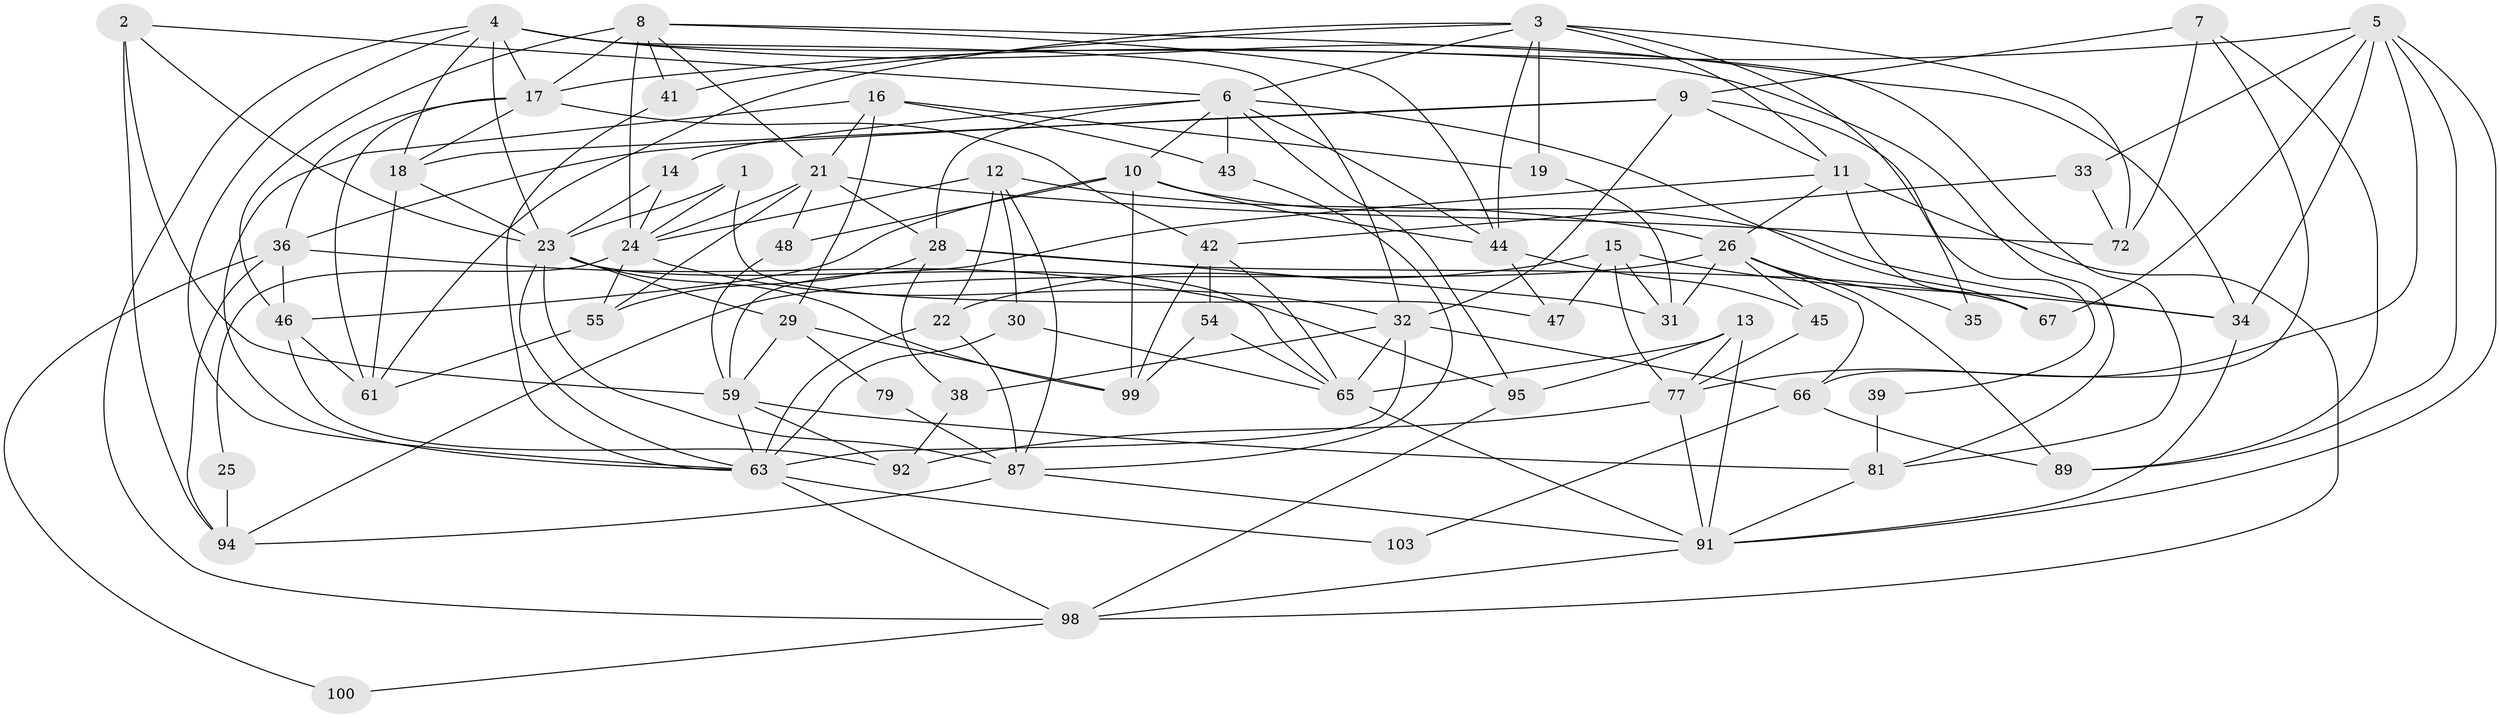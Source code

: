 // original degree distribution, {3: 0.25961538461538464, 4: 0.28846153846153844, 5: 0.14423076923076922, 6: 0.1346153846153846, 2: 0.1346153846153846, 7: 0.038461538461538464}
// Generated by graph-tools (version 1.1) at 2025/11/02/27/25 16:11:19]
// undirected, 66 vertices, 165 edges
graph export_dot {
graph [start="1"]
  node [color=gray90,style=filled];
  1;
  2 [super="+60"];
  3 [super="+83"];
  4 [super="+68"];
  5 [super="+64"];
  6 [super="+49"];
  7;
  8 [super="+20"];
  9 [super="+84"];
  10 [super="+75"];
  11 [super="+62"];
  12 [super="+57"];
  13;
  14;
  15 [super="+50"];
  16 [super="+27"];
  17 [super="+96"];
  18 [super="+70"];
  19;
  21 [super="+78"];
  22 [super="+90"];
  23 [super="+53"];
  24 [super="+102"];
  25;
  26 [super="+40"];
  28 [super="+58"];
  29 [super="+37"];
  30 [super="+52"];
  31;
  32 [super="+76"];
  33;
  34 [super="+104"];
  35 [super="+51"];
  36;
  38;
  39;
  41 [super="+74"];
  42 [super="+85"];
  43;
  44 [super="+86"];
  45;
  46 [super="+56"];
  47;
  48 [super="+71"];
  54;
  55;
  59 [super="+69"];
  61 [super="+80"];
  63 [super="+73"];
  65 [super="+88"];
  66;
  67;
  72;
  77 [super="+93"];
  79;
  81 [super="+82"];
  87 [super="+101"];
  89;
  91 [super="+97"];
  92;
  94;
  95;
  98;
  99;
  100;
  103;
  1 -- 23;
  1 -- 47;
  1 -- 24;
  2 -- 59;
  2 -- 23;
  2 -- 6;
  2 -- 94;
  3 -- 19;
  3 -- 72;
  3 -- 11;
  3 -- 35 [weight=2];
  3 -- 41;
  3 -- 44;
  3 -- 6;
  3 -- 61;
  4 -- 18;
  4 -- 81;
  4 -- 34;
  4 -- 98;
  4 -- 23;
  4 -- 63;
  4 -- 17;
  4 -- 32;
  5 -- 67;
  5 -- 33;
  5 -- 77;
  5 -- 89;
  5 -- 91;
  5 -- 34;
  5 -- 17;
  6 -- 95;
  6 -- 43;
  6 -- 67;
  6 -- 10;
  6 -- 44;
  6 -- 14;
  6 -- 28;
  7 -- 66;
  7 -- 89;
  7 -- 9;
  7 -- 72;
  8 -- 17 [weight=2];
  8 -- 21;
  8 -- 81;
  8 -- 41;
  8 -- 24;
  8 -- 44;
  8 -- 46;
  9 -- 18;
  9 -- 32;
  9 -- 36;
  9 -- 39;
  9 -- 11;
  10 -- 99;
  10 -- 34;
  10 -- 44;
  10 -- 48;
  10 -- 46;
  11 -- 98;
  11 -- 26;
  11 -- 67;
  11 -- 59;
  12 -- 26;
  12 -- 24 [weight=2];
  12 -- 87;
  12 -- 22 [weight=2];
  12 -- 30;
  13 -- 77;
  13 -- 95;
  13 -- 91;
  13 -- 65;
  14 -- 24;
  14 -- 23;
  15 -- 47;
  15 -- 22;
  15 -- 31;
  15 -- 77;
  15 -- 34;
  16 -- 63;
  16 -- 43;
  16 -- 19;
  16 -- 21;
  16 -- 29;
  17 -- 18;
  17 -- 42;
  17 -- 36;
  17 -- 61;
  18 -- 23;
  18 -- 61;
  19 -- 31;
  21 -- 72;
  21 -- 55;
  21 -- 24;
  21 -- 48;
  21 -- 28;
  22 -- 63;
  22 -- 87;
  23 -- 63;
  23 -- 29;
  23 -- 87;
  23 -- 65;
  23 -- 99;
  24 -- 55;
  24 -- 25;
  24 -- 32;
  25 -- 94;
  26 -- 66;
  26 -- 89;
  26 -- 35;
  26 -- 45;
  26 -- 94;
  26 -- 31;
  28 -- 55;
  28 -- 67;
  28 -- 38;
  28 -- 31;
  29 -- 99;
  29 -- 59;
  29 -- 79;
  30 -- 65;
  30 -- 63;
  32 -- 66;
  32 -- 65;
  32 -- 38;
  32 -- 63;
  33 -- 72;
  33 -- 42;
  34 -- 91;
  36 -- 94;
  36 -- 95;
  36 -- 100;
  36 -- 46;
  38 -- 92;
  39 -- 81;
  41 -- 63;
  42 -- 99;
  42 -- 65;
  42 -- 54;
  43 -- 87;
  44 -- 45;
  44 -- 47;
  45 -- 77;
  46 -- 92;
  46 -- 61 [weight=2];
  48 -- 59;
  54 -- 99;
  54 -- 65;
  55 -- 61;
  59 -- 63;
  59 -- 92;
  59 -- 81;
  63 -- 103;
  63 -- 98;
  65 -- 91;
  66 -- 89;
  66 -- 103;
  77 -- 92;
  77 -- 91;
  79 -- 87;
  81 -- 91;
  87 -- 94;
  87 -- 91;
  91 -- 98;
  95 -- 98;
  98 -- 100;
}
